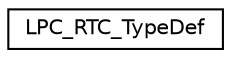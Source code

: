 digraph "Graphical Class Hierarchy"
{
  edge [fontname="Helvetica",fontsize="10",labelfontname="Helvetica",labelfontsize="10"];
  node [fontname="Helvetica",fontsize="10",shape=record];
  rankdir="LR";
  Node1 [label="LPC_RTC_TypeDef",height=0.2,width=0.4,color="black", fillcolor="white", style="filled",URL="$d4/dfe/structLPC__RTC__TypeDef.html"];
}
